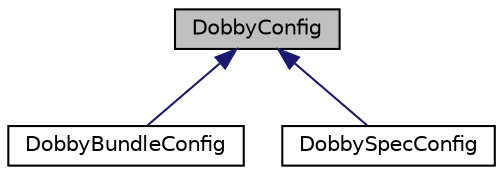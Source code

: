 digraph "DobbyConfig"
{
 // LATEX_PDF_SIZE
  edge [fontname="Helvetica",fontsize="10",labelfontname="Helvetica",labelfontsize="10"];
  node [fontname="Helvetica",fontsize="10",shape=record];
  Node1 [label="DobbyConfig",height=0.2,width=0.4,color="black", fillcolor="grey75", style="filled", fontcolor="black",tooltip="Interface that configuration file parser classes have to implement."];
  Node1 -> Node2 [dir="back",color="midnightblue",fontsize="10",style="solid",fontname="Helvetica"];
  Node2 [label="DobbyBundleConfig",height=0.2,width=0.4,color="black", fillcolor="white", style="filled",URL="$classDobbyBundleConfig.html",tooltip="Takes a JSON formatted OCI bundle configuration file in the constructor, parses it and extracts the r..."];
  Node1 -> Node3 [dir="back",color="midnightblue",fontsize="10",style="solid",fontname="Helvetica"];
  Node3 [label="DobbySpecConfig",height=0.2,width=0.4,color="black", fillcolor="white", style="filled",URL="$classDobbySpecConfig.html",tooltip="Takes a JSON formatted spec file in the constructor, parses it and extracts the relevant fields."];
}
